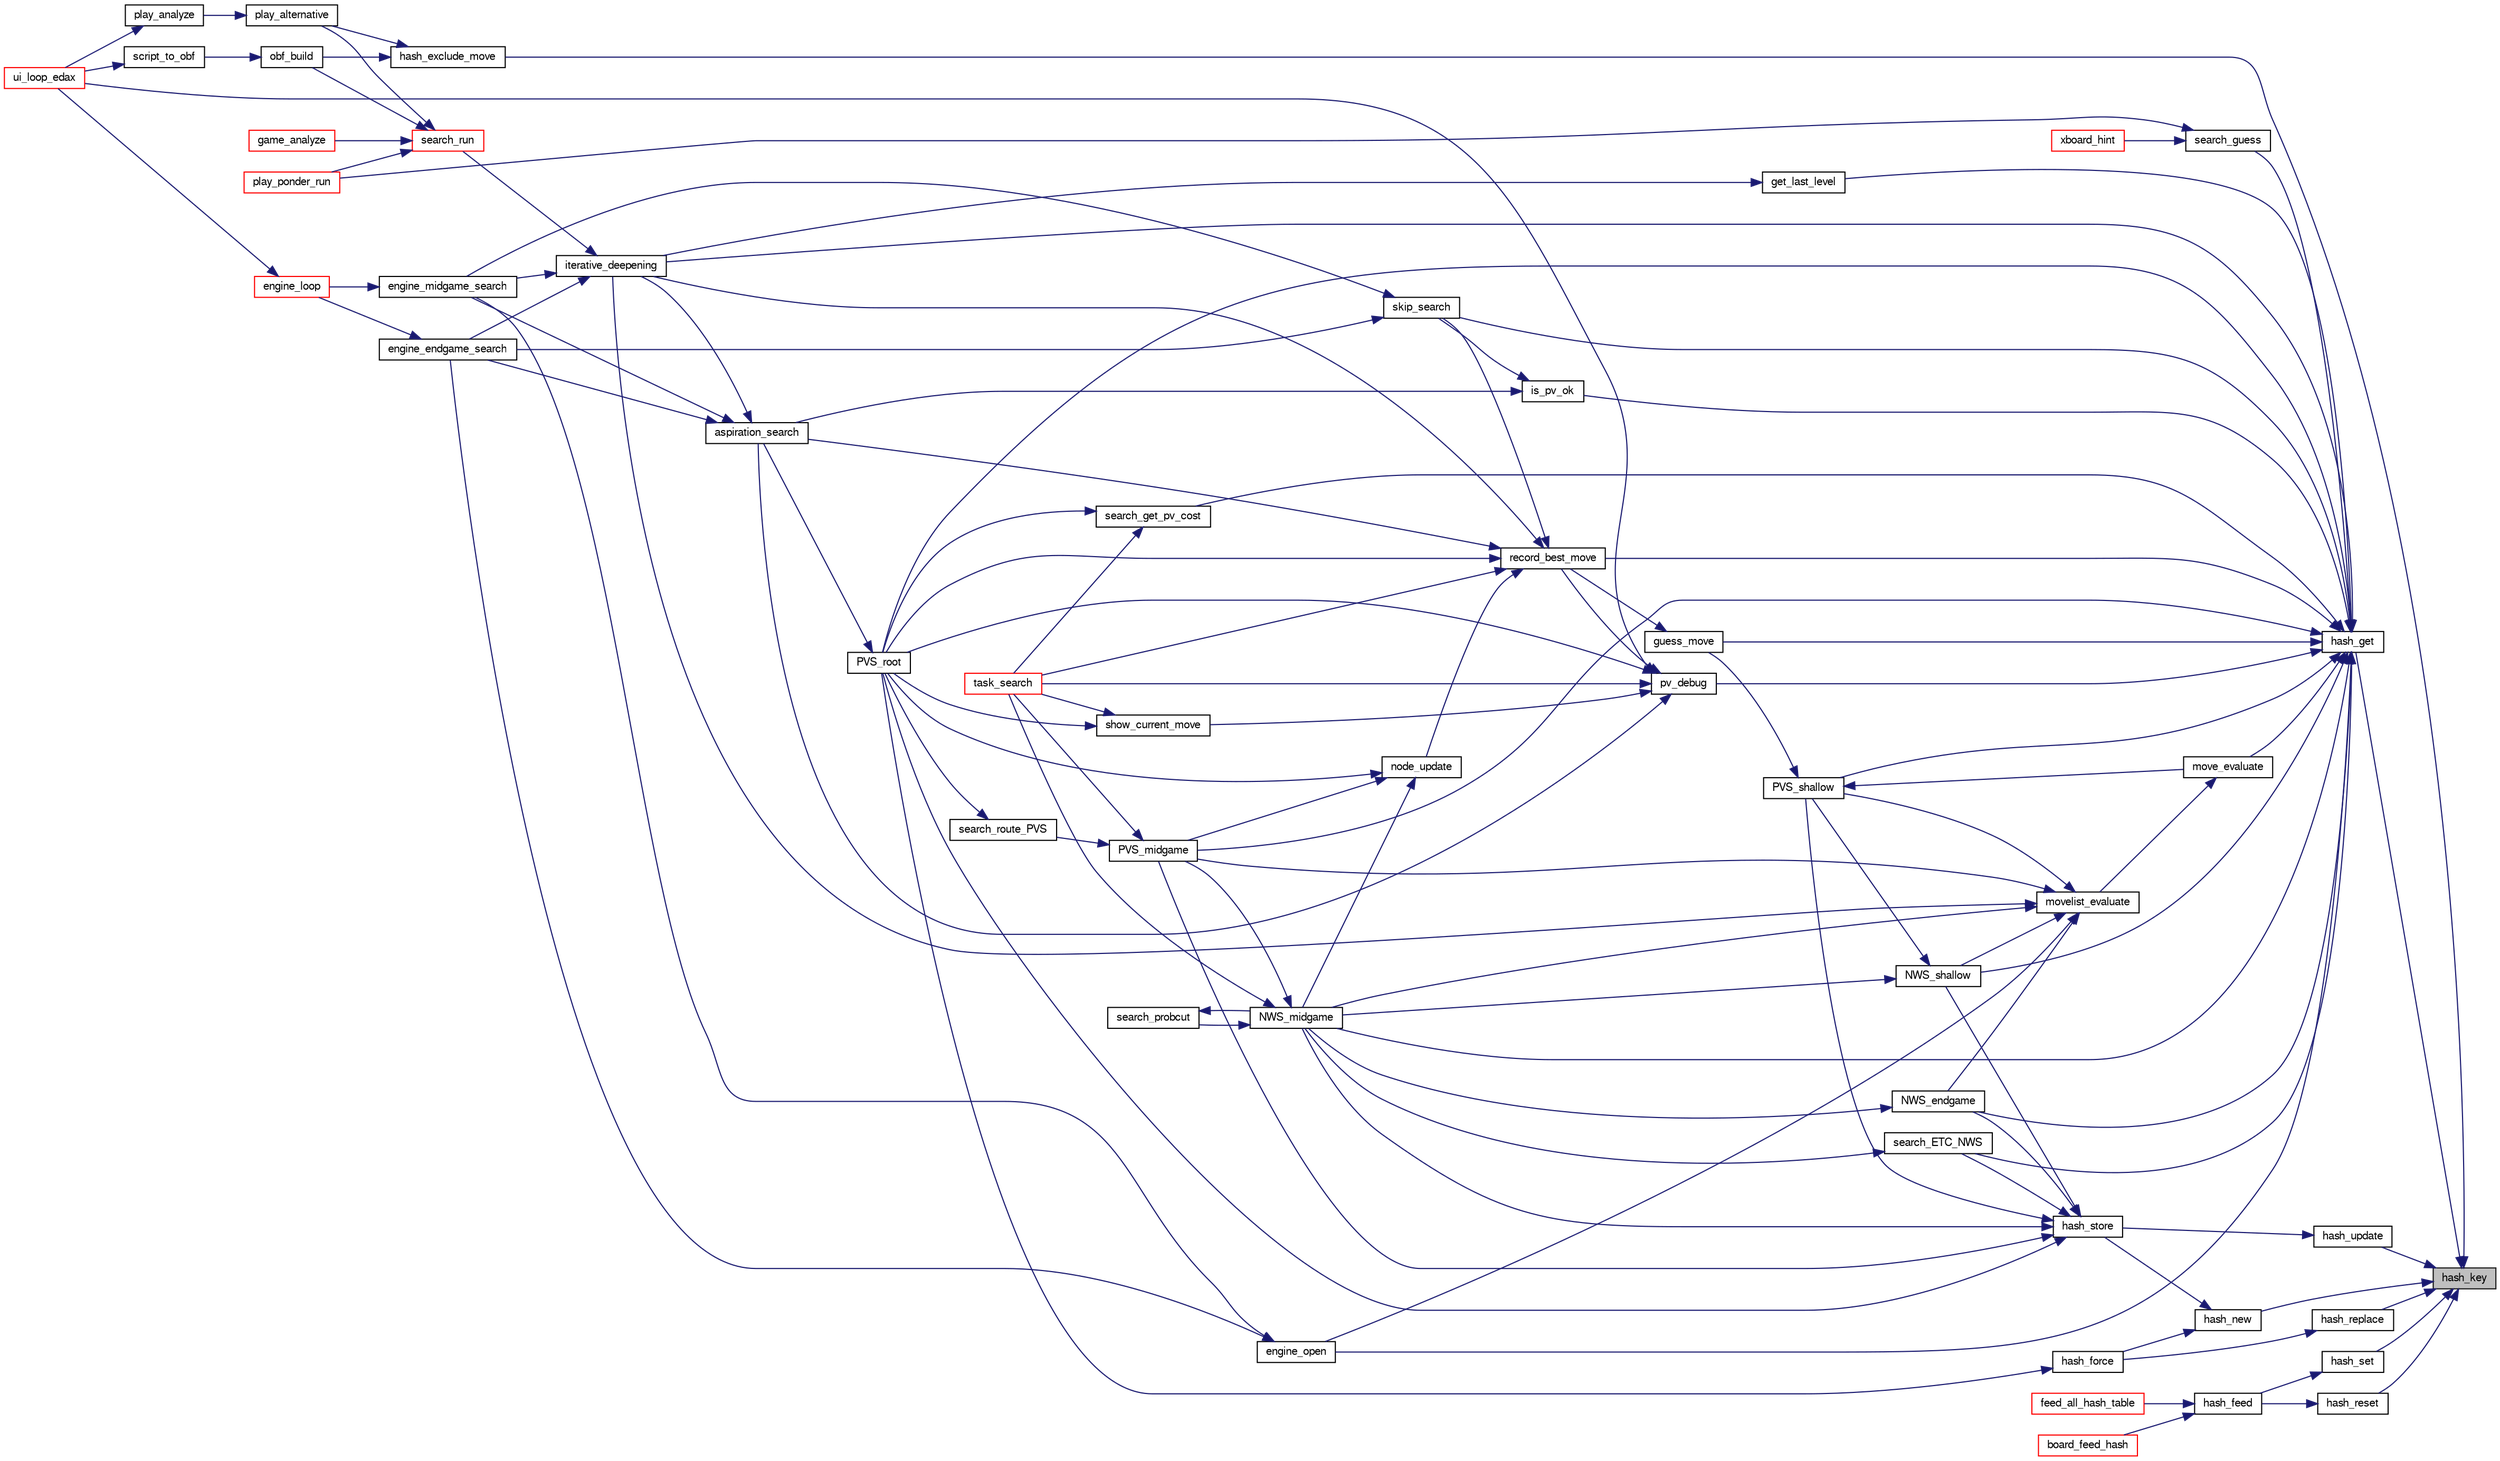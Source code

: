 digraph "hash_key"
{
 // LATEX_PDF_SIZE
  bgcolor="transparent";
  edge [fontname="FreeSans",fontsize="10",labelfontname="FreeSans",labelfontsize="10"];
  node [fontname="FreeSans",fontsize="10",shape=record];
  rankdir="RL";
  Node1 [label="hash_key",height=0.2,width=0.4,color="black", fillcolor="grey75", style="filled", fontcolor="black",tooltip="Transform hash data into a 64 bits key."];
  Node1 -> Node2 [dir="back",color="midnightblue",fontsize="10",style="solid",fontname="FreeSans"];
  Node2 [label="hash_exclude_move",height=0.2,width=0.4,color="black",URL="$hash-lock-free_8c.html#aa8174fffc6a72ed346980e4e094262f2",tooltip="Erase an hash table entry."];
  Node2 -> Node3 [dir="back",color="midnightblue",fontsize="10",style="solid",fontname="FreeSans"];
  Node3 [label="obf_build",height=0.2,width=0.4,color="black",URL="$obftest_8c.html#a6ed0f135c4cf4021e18eb1a965a72bfa",tooltip="Build an OBF structure."];
  Node3 -> Node4 [dir="back",color="midnightblue",fontsize="10",style="solid",fontname="FreeSans"];
  Node4 [label="script_to_obf",height=0.2,width=0.4,color="black",URL="$obftest_8c.html#ad1bc6f7d32d2b1775f5e91f2d2e0f8b8",tooltip="Build an OBF file from a Script file."];
  Node4 -> Node5 [dir="back",color="midnightblue",fontsize="10",style="solid",fontname="FreeSans"];
  Node5 [label="ui_loop_edax",height=0.2,width=0.4,color="red",URL="$edax_8c.html#a2354b96c7688bae32bedb6203d672f50",tooltip="Loop event."];
  Node2 -> Node8 [dir="back",color="midnightblue",fontsize="10",style="solid",fontname="FreeSans"];
  Node8 [label="play_alternative",height=0.2,width=0.4,color="black",URL="$play_8c.html#ab220e1e3acf69015cd2e2b32abbdbaae",tooltip="Seek for the best alternative move."];
  Node8 -> Node9 [dir="back",color="midnightblue",fontsize="10",style="solid",fontname="FreeSans"];
  Node9 [label="play_analyze",height=0.2,width=0.4,color="black",URL="$play_8c.html#a32624a895b8cf4ec475a8de0ee5df3a1",tooltip="Analyze a played game."];
  Node9 -> Node5 [dir="back",color="midnightblue",fontsize="10",style="solid",fontname="FreeSans"];
  Node1 -> Node10 [dir="back",color="midnightblue",fontsize="10",style="solid",fontname="FreeSans"];
  Node10 [label="hash_get",height=0.2,width=0.4,color="black",URL="$hash-lock-free_8c.html#a6f54ce833279fec9ac110dcce45565ad",tooltip="Find an hash table entry according to the evaluated board hash codes."];
  Node10 -> Node11 [dir="back",color="midnightblue",fontsize="10",style="solid",fontname="FreeSans"];
  Node11 [label="engine_open",height=0.2,width=0.4,color="black",URL="$cassio_8c.html#a9ff171085ccae4be6241cd583028adcf",tooltip="Open search engine."];
  Node11 -> Node12 [dir="back",color="midnightblue",fontsize="10",style="solid",fontname="FreeSans"];
  Node12 [label="engine_endgame_search",height=0.2,width=0.4,color="black",URL="$cassio_8c.html#a59118e647ced4f05560b431b30ad73b9",tooltip="Endgame search."];
  Node12 -> Node13 [dir="back",color="midnightblue",fontsize="10",style="solid",fontname="FreeSans"];
  Node13 [label="engine_loop",height=0.2,width=0.4,color="red",URL="$cassio_8c.html#a3c5b977358cdb105de103ac2c2829f01",tooltip="Loop event."];
  Node13 -> Node5 [dir="back",color="midnightblue",fontsize="10",style="solid",fontname="FreeSans"];
  Node11 -> Node14 [dir="back",color="midnightblue",fontsize="10",style="solid",fontname="FreeSans"];
  Node14 [label="engine_midgame_search",height=0.2,width=0.4,color="black",URL="$cassio_8c.html#a71ebe2bfb187238a48c94edd82cb3024",tooltip="Midgame search."];
  Node14 -> Node13 [dir="back",color="midnightblue",fontsize="10",style="solid",fontname="FreeSans"];
  Node10 -> Node15 [dir="back",color="midnightblue",fontsize="10",style="solid",fontname="FreeSans"];
  Node15 [label="get_last_level",height=0.2,width=0.4,color="black",URL="$root_8c.html#a80faf8cf7370a25a3c903ba70ed1f99b",tooltip="Retrieve the last level of the search."];
  Node15 -> Node16 [dir="back",color="midnightblue",fontsize="10",style="solid",fontname="FreeSans"];
  Node16 [label="iterative_deepening",height=0.2,width=0.4,color="black",URL="$root_8c.html#a0e77250a21e5f5d70917a5356c22f5f3",tooltip="Iterative deepening."];
  Node16 -> Node12 [dir="back",color="midnightblue",fontsize="10",style="solid",fontname="FreeSans"];
  Node16 -> Node14 [dir="back",color="midnightblue",fontsize="10",style="solid",fontname="FreeSans"];
  Node16 -> Node17 [dir="back",color="midnightblue",fontsize="10",style="solid",fontname="FreeSans"];
  Node17 [label="search_run",height=0.2,width=0.4,color="red",URL="$root_8c.html#ae8b727693fc7a90e504bd8abec158c84",tooltip="Search the bestmove of a given board."];
  Node17 -> Node18 [dir="back",color="midnightblue",fontsize="10",style="solid",fontname="FreeSans"];
  Node18 [label="game_analyze",height=0.2,width=0.4,color="red",URL="$game_8c.html#a17775ff0efa3d8592bed935dedb31a45",tooltip="Analyze an endgame."];
  Node17 -> Node3 [dir="back",color="midnightblue",fontsize="10",style="solid",fontname="FreeSans"];
  Node17 -> Node8 [dir="back",color="midnightblue",fontsize="10",style="solid",fontname="FreeSans"];
  Node17 -> Node38 [dir="back",color="midnightblue",fontsize="10",style="solid",fontname="FreeSans"];
  Node38 [label="play_ponder_run",height=0.2,width=0.4,color="red",URL="$play_8c.html#a6a826d8e8634b46e269daeed05de785c",tooltip="do ponderation."];
  Node10 -> Node68 [dir="back",color="midnightblue",fontsize="10",style="solid",fontname="FreeSans"];
  Node68 [label="guess_move",height=0.2,width=0.4,color="black",URL="$root_8c.html#a6ac3c5f991e5a6a40a27d0a9e425aaca",tooltip="Guess a move."];
  Node68 -> Node69 [dir="back",color="midnightblue",fontsize="10",style="solid",fontname="FreeSans"];
  Node69 [label="record_best_move",height=0.2,width=0.4,color="black",URL="$root_8c.html#ae557ecf41efe8b033969349603c765e2",tooltip="Record best move."];
  Node69 -> Node70 [dir="back",color="midnightblue",fontsize="10",style="solid",fontname="FreeSans"];
  Node70 [label="aspiration_search",height=0.2,width=0.4,color="black",URL="$root_8c.html#ad7e7acc5e26be0248b45eff34678ee3b",tooltip="Aspiration window."];
  Node70 -> Node12 [dir="back",color="midnightblue",fontsize="10",style="solid",fontname="FreeSans"];
  Node70 -> Node14 [dir="back",color="midnightblue",fontsize="10",style="solid",fontname="FreeSans"];
  Node70 -> Node16 [dir="back",color="midnightblue",fontsize="10",style="solid",fontname="FreeSans"];
  Node69 -> Node16 [dir="back",color="midnightblue",fontsize="10",style="solid",fontname="FreeSans"];
  Node69 -> Node71 [dir="back",color="midnightblue",fontsize="10",style="solid",fontname="FreeSans"];
  Node71 [label="node_update",height=0.2,width=0.4,color="black",URL="$ybwc_8c.html#aaa3720f7191596fadf637ee6fddc8666",tooltip="Update a node."];
  Node71 -> Node72 [dir="back",color="midnightblue",fontsize="10",style="solid",fontname="FreeSans"];
  Node72 [label="NWS_midgame",height=0.2,width=0.4,color="black",URL="$midgame_8c.html#a124e89d53abb00ee28a9f3135b5682dc",tooltip="Evaluate a midgame position with a Null Window Search algorithm."];
  Node72 -> Node73 [dir="back",color="midnightblue",fontsize="10",style="solid",fontname="FreeSans"];
  Node73 [label="PVS_midgame",height=0.2,width=0.4,color="black",URL="$midgame_8c.html#a356424012da8237d13afb64450c0fb33",tooltip="Evaluate a position with a deep Principal Variation Search algorithm."];
  Node73 -> Node74 [dir="back",color="midnightblue",fontsize="10",style="solid",fontname="FreeSans"];
  Node74 [label="search_route_PVS",height=0.2,width=0.4,color="black",URL="$root_8c.html#ab2e5830644a88819b823d90fd9878d4d",tooltip="Reroute the PVS between midgame,endgame or terminal PVS."];
  Node74 -> Node75 [dir="back",color="midnightblue",fontsize="10",style="solid",fontname="FreeSans"];
  Node75 [label="PVS_root",height=0.2,width=0.4,color="black",URL="$root_8c.html#a1367650ce57b9632f862da187074edb7",tooltip="Principal Variation Search algorithm at the root of the tree."];
  Node75 -> Node70 [dir="back",color="midnightblue",fontsize="10",style="solid",fontname="FreeSans"];
  Node73 -> Node76 [dir="back",color="midnightblue",fontsize="10",style="solid",fontname="FreeSans"];
  Node76 [label="task_search",height=0.2,width=0.4,color="red",URL="$ybwc_8c.html#aaa4fc1461e78cd5569318f9e19399e50",tooltip="A parallel search within a Task structure."];
  Node72 -> Node86 [dir="back",color="midnightblue",fontsize="10",style="solid",fontname="FreeSans"];
  Node86 [label="search_probcut",height=0.2,width=0.4,color="black",URL="$midgame_8c.html#a232fed82bb28cdcc18d59d1cfecab0f1",tooltip="Probcut."];
  Node86 -> Node72 [dir="back",color="midnightblue",fontsize="10",style="solid",fontname="FreeSans"];
  Node72 -> Node76 [dir="back",color="midnightblue",fontsize="10",style="solid",fontname="FreeSans"];
  Node71 -> Node73 [dir="back",color="midnightblue",fontsize="10",style="solid",fontname="FreeSans"];
  Node71 -> Node75 [dir="back",color="midnightblue",fontsize="10",style="solid",fontname="FreeSans"];
  Node69 -> Node75 [dir="back",color="midnightblue",fontsize="10",style="solid",fontname="FreeSans"];
  Node69 -> Node87 [dir="back",color="midnightblue",fontsize="10",style="solid",fontname="FreeSans"];
  Node87 [label="skip_search",height=0.2,width=0.4,color="black",URL="$cassio_8c.html#a9d4678777a6a7d2828934b2c8f0dc182",tooltip="Check if a search has already been done here."];
  Node87 -> Node12 [dir="back",color="midnightblue",fontsize="10",style="solid",fontname="FreeSans"];
  Node87 -> Node14 [dir="back",color="midnightblue",fontsize="10",style="solid",fontname="FreeSans"];
  Node69 -> Node76 [dir="back",color="midnightblue",fontsize="10",style="solid",fontname="FreeSans"];
  Node10 -> Node88 [dir="back",color="midnightblue",fontsize="10",style="solid",fontname="FreeSans"];
  Node88 [label="is_pv_ok",height=0.2,width=0.4,color="black",URL="$root_8c.html#aad3b11df7961fdacf736ebf3d99f92db",tooltip="Check if PV is ok."];
  Node88 -> Node70 [dir="back",color="midnightblue",fontsize="10",style="solid",fontname="FreeSans"];
  Node88 -> Node87 [dir="back",color="midnightblue",fontsize="10",style="solid",fontname="FreeSans"];
  Node10 -> Node16 [dir="back",color="midnightblue",fontsize="10",style="solid",fontname="FreeSans"];
  Node10 -> Node89 [dir="back",color="midnightblue",fontsize="10",style="solid",fontname="FreeSans"];
  Node89 [label="move_evaluate",height=0.2,width=0.4,color="black",URL="$move_8c.html#a57eefc66553dd853ba6a21d3d6abb3e0",tooltip="Evaluate a list of move."];
  Node89 -> Node90 [dir="back",color="midnightblue",fontsize="10",style="solid",fontname="FreeSans"];
  Node90 [label="movelist_evaluate",height=0.2,width=0.4,color="black",URL="$move_8c.html#a9b4b1c7be1b237198713f0355f60fe28",tooltip="Evaluate a list of move in order to sort it."];
  Node90 -> Node11 [dir="back",color="midnightblue",fontsize="10",style="solid",fontname="FreeSans"];
  Node90 -> Node16 [dir="back",color="midnightblue",fontsize="10",style="solid",fontname="FreeSans"];
  Node90 -> Node91 [dir="back",color="midnightblue",fontsize="10",style="solid",fontname="FreeSans"];
  Node91 [label="NWS_endgame",height=0.2,width=0.4,color="black",URL="$endgame_8c.html#a3a2fd5b24cddcf17f9b29921bbf9ec57",tooltip="Evaluate an endgame position with a Null Window Search algorithm."];
  Node91 -> Node72 [dir="back",color="midnightblue",fontsize="10",style="solid",fontname="FreeSans"];
  Node90 -> Node72 [dir="back",color="midnightblue",fontsize="10",style="solid",fontname="FreeSans"];
  Node90 -> Node92 [dir="back",color="midnightblue",fontsize="10",style="solid",fontname="FreeSans"];
  Node92 [label="NWS_shallow",height=0.2,width=0.4,color="black",URL="$midgame_8c.html#af1a84e98330ad790762f316451f36067",tooltip="Evaluate a midgame position with a Null Window Search algorithm."];
  Node92 -> Node72 [dir="back",color="midnightblue",fontsize="10",style="solid",fontname="FreeSans"];
  Node92 -> Node93 [dir="back",color="midnightblue",fontsize="10",style="solid",fontname="FreeSans"];
  Node93 [label="PVS_shallow",height=0.2,width=0.4,color="black",URL="$midgame_8c.html#a3d850972578e626b2a9d566152b681f5",tooltip="Evaluate a midgame position at shallow depth."];
  Node93 -> Node68 [dir="back",color="midnightblue",fontsize="10",style="solid",fontname="FreeSans"];
  Node93 -> Node89 [dir="back",color="midnightblue",fontsize="10",style="solid",fontname="FreeSans"];
  Node90 -> Node73 [dir="back",color="midnightblue",fontsize="10",style="solid",fontname="FreeSans"];
  Node90 -> Node93 [dir="back",color="midnightblue",fontsize="10",style="solid",fontname="FreeSans"];
  Node10 -> Node91 [dir="back",color="midnightblue",fontsize="10",style="solid",fontname="FreeSans"];
  Node10 -> Node72 [dir="back",color="midnightblue",fontsize="10",style="solid",fontname="FreeSans"];
  Node10 -> Node92 [dir="back",color="midnightblue",fontsize="10",style="solid",fontname="FreeSans"];
  Node10 -> Node94 [dir="back",color="midnightblue",fontsize="10",style="solid",fontname="FreeSans"];
  Node94 [label="pv_debug",height=0.2,width=0.4,color="black",URL="$root_8c.html#a8441d8c906b98e56eb99fcb351ce6a14",tooltip="Debug PV."];
  Node94 -> Node70 [dir="back",color="midnightblue",fontsize="10",style="solid",fontname="FreeSans"];
  Node94 -> Node75 [dir="back",color="midnightblue",fontsize="10",style="solid",fontname="FreeSans"];
  Node94 -> Node69 [dir="back",color="midnightblue",fontsize="10",style="solid",fontname="FreeSans"];
  Node94 -> Node95 [dir="back",color="midnightblue",fontsize="10",style="solid",fontname="FreeSans"];
  Node95 [label="show_current_move",height=0.2,width=0.4,color="black",URL="$root_8c.html#aa321c37f43d4be74003cc093bae04c0a",tooltip=" "];
  Node95 -> Node75 [dir="back",color="midnightblue",fontsize="10",style="solid",fontname="FreeSans"];
  Node95 -> Node76 [dir="back",color="midnightblue",fontsize="10",style="solid",fontname="FreeSans"];
  Node94 -> Node76 [dir="back",color="midnightblue",fontsize="10",style="solid",fontname="FreeSans"];
  Node94 -> Node5 [dir="back",color="midnightblue",fontsize="10",style="solid",fontname="FreeSans"];
  Node10 -> Node73 [dir="back",color="midnightblue",fontsize="10",style="solid",fontname="FreeSans"];
  Node10 -> Node75 [dir="back",color="midnightblue",fontsize="10",style="solid",fontname="FreeSans"];
  Node10 -> Node93 [dir="back",color="midnightblue",fontsize="10",style="solid",fontname="FreeSans"];
  Node10 -> Node69 [dir="back",color="midnightblue",fontsize="10",style="solid",fontname="FreeSans"];
  Node10 -> Node96 [dir="back",color="midnightblue",fontsize="10",style="solid",fontname="FreeSans"];
  Node96 [label="search_ETC_NWS",height=0.2,width=0.4,color="black",URL="$search_8c.html#acca0552701cb0d46a406101f5f426e17",tooltip="Enhanced Transposition Cutoff (ETC)."];
  Node96 -> Node72 [dir="back",color="midnightblue",fontsize="10",style="solid",fontname="FreeSans"];
  Node10 -> Node97 [dir="back",color="midnightblue",fontsize="10",style="solid",fontname="FreeSans"];
  Node97 [label="search_get_pv_cost",height=0.2,width=0.4,color="black",URL="$root_8c.html#a21c11cfc3f9cd40ca89f876ff7ecadeb",tooltip="Compute a cost as a combination of node count, depth, etc. from hash_table."];
  Node97 -> Node75 [dir="back",color="midnightblue",fontsize="10",style="solid",fontname="FreeSans"];
  Node97 -> Node76 [dir="back",color="midnightblue",fontsize="10",style="solid",fontname="FreeSans"];
  Node10 -> Node98 [dir="back",color="midnightblue",fontsize="10",style="solid",fontname="FreeSans"];
  Node98 [label="search_guess",height=0.2,width=0.4,color="black",URL="$search_8c.html#a9fa359ba4258797eb3d62436c72a5821",tooltip="Guess the bestmove of a given board."];
  Node98 -> Node38 [dir="back",color="midnightblue",fontsize="10",style="solid",fontname="FreeSans"];
  Node98 -> Node99 [dir="back",color="midnightblue",fontsize="10",style="solid",fontname="FreeSans"];
  Node99 [label="xboard_hint",height=0.2,width=0.4,color="red",URL="$xboard_8c.html#ae6eae2c7ca24e320195ac13aed9a0751",tooltip="Send a hint."];
  Node10 -> Node87 [dir="back",color="midnightblue",fontsize="10",style="solid",fontname="FreeSans"];
  Node1 -> Node100 [dir="back",color="midnightblue",fontsize="10",style="solid",fontname="FreeSans"];
  Node100 [label="hash_new",height=0.2,width=0.4,color="black",URL="$hash-lock-free_8c.html#ad5221370b52335bbd99bc7032f212481",tooltip="Initialize a new hash table item."];
  Node100 -> Node101 [dir="back",color="midnightblue",fontsize="10",style="solid",fontname="FreeSans"];
  Node101 [label="hash_force",height=0.2,width=0.4,color="black",URL="$hash-lock-free_8c.html#afc49ea21f519e15381b02aabff9884f2",tooltip="Store an hashtable item."];
  Node101 -> Node75 [dir="back",color="midnightblue",fontsize="10",style="solid",fontname="FreeSans"];
  Node100 -> Node102 [dir="back",color="midnightblue",fontsize="10",style="solid",fontname="FreeSans"];
  Node102 [label="hash_store",height=0.2,width=0.4,color="black",URL="$hash-lock-free_8c.html#ae70e5c17e3d2cf7fb49e085be7092843",tooltip="Store an hashtable item."];
  Node102 -> Node91 [dir="back",color="midnightblue",fontsize="10",style="solid",fontname="FreeSans"];
  Node102 -> Node72 [dir="back",color="midnightblue",fontsize="10",style="solid",fontname="FreeSans"];
  Node102 -> Node92 [dir="back",color="midnightblue",fontsize="10",style="solid",fontname="FreeSans"];
  Node102 -> Node73 [dir="back",color="midnightblue",fontsize="10",style="solid",fontname="FreeSans"];
  Node102 -> Node75 [dir="back",color="midnightblue",fontsize="10",style="solid",fontname="FreeSans"];
  Node102 -> Node93 [dir="back",color="midnightblue",fontsize="10",style="solid",fontname="FreeSans"];
  Node102 -> Node96 [dir="back",color="midnightblue",fontsize="10",style="solid",fontname="FreeSans"];
  Node1 -> Node103 [dir="back",color="midnightblue",fontsize="10",style="solid",fontname="FreeSans"];
  Node103 [label="hash_replace",height=0.2,width=0.4,color="black",URL="$hash-lock-free_8c.html#a0ac17ad576aeba6c72abda7497c9462b",tooltip="replace the hash entry."];
  Node103 -> Node101 [dir="back",color="midnightblue",fontsize="10",style="solid",fontname="FreeSans"];
  Node1 -> Node104 [dir="back",color="midnightblue",fontsize="10",style="solid",fontname="FreeSans"];
  Node104 [label="hash_reset",height=0.2,width=0.4,color="black",URL="$hash-lock-free_8c.html#a9cc25488a8f4eda9c9cdc74995d032a0",tooltip="Reset an hash entry from new data values."];
  Node104 -> Node105 [dir="back",color="midnightblue",fontsize="10",style="solid",fontname="FreeSans"];
  Node105 [label="hash_feed",height=0.2,width=0.4,color="black",URL="$hash-lock-free_8c.html#a941a32930218f6b555e5884edd7226ff",tooltip="Feed hash table (from Cassio)."];
  Node105 -> Node106 [dir="back",color="midnightblue",fontsize="10",style="solid",fontname="FreeSans"];
  Node106 [label="board_feed_hash",height=0.2,width=0.4,color="red",URL="$book_8c.html#a9c0c6a1b902182109525eb3e10db7cad",tooltip="Feed hash from a position."];
  Node105 -> Node108 [dir="back",color="midnightblue",fontsize="10",style="solid",fontname="FreeSans"];
  Node108 [label="feed_all_hash_table",height=0.2,width=0.4,color="red",URL="$cassio_8c.html#a4453e7144441ab4f92cc449339d76d61",tooltip=" "];
  Node1 -> Node110 [dir="back",color="midnightblue",fontsize="10",style="solid",fontname="FreeSans"];
  Node110 [label="hash_set",height=0.2,width=0.4,color="black",URL="$hash-lock-free_8c.html#a7170bea334bf042d48f00ed473bd6a48",tooltip="Set a new hash table item."];
  Node110 -> Node105 [dir="back",color="midnightblue",fontsize="10",style="solid",fontname="FreeSans"];
  Node1 -> Node111 [dir="back",color="midnightblue",fontsize="10",style="solid",fontname="FreeSans"];
  Node111 [label="hash_update",height=0.2,width=0.4,color="black",URL="$hash-lock-free_8c.html#a8cd45c12c1c253e7c40e12dd2b3a310c",tooltip="update the hash entry"];
  Node111 -> Node102 [dir="back",color="midnightblue",fontsize="10",style="solid",fontname="FreeSans"];
}
